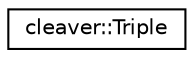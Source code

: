 digraph "Graphical Class Hierarchy"
{
  edge [fontname="Helvetica",fontsize="10",labelfontname="Helvetica",labelfontsize="10"];
  node [fontname="Helvetica",fontsize="10",shape=record];
  rankdir="LR";
  Node1 [label="cleaver::Triple",height=0.2,width=0.4,color="black", fillcolor="white", style="filled",URL="$classcleaver_1_1_triple.html"];
}
